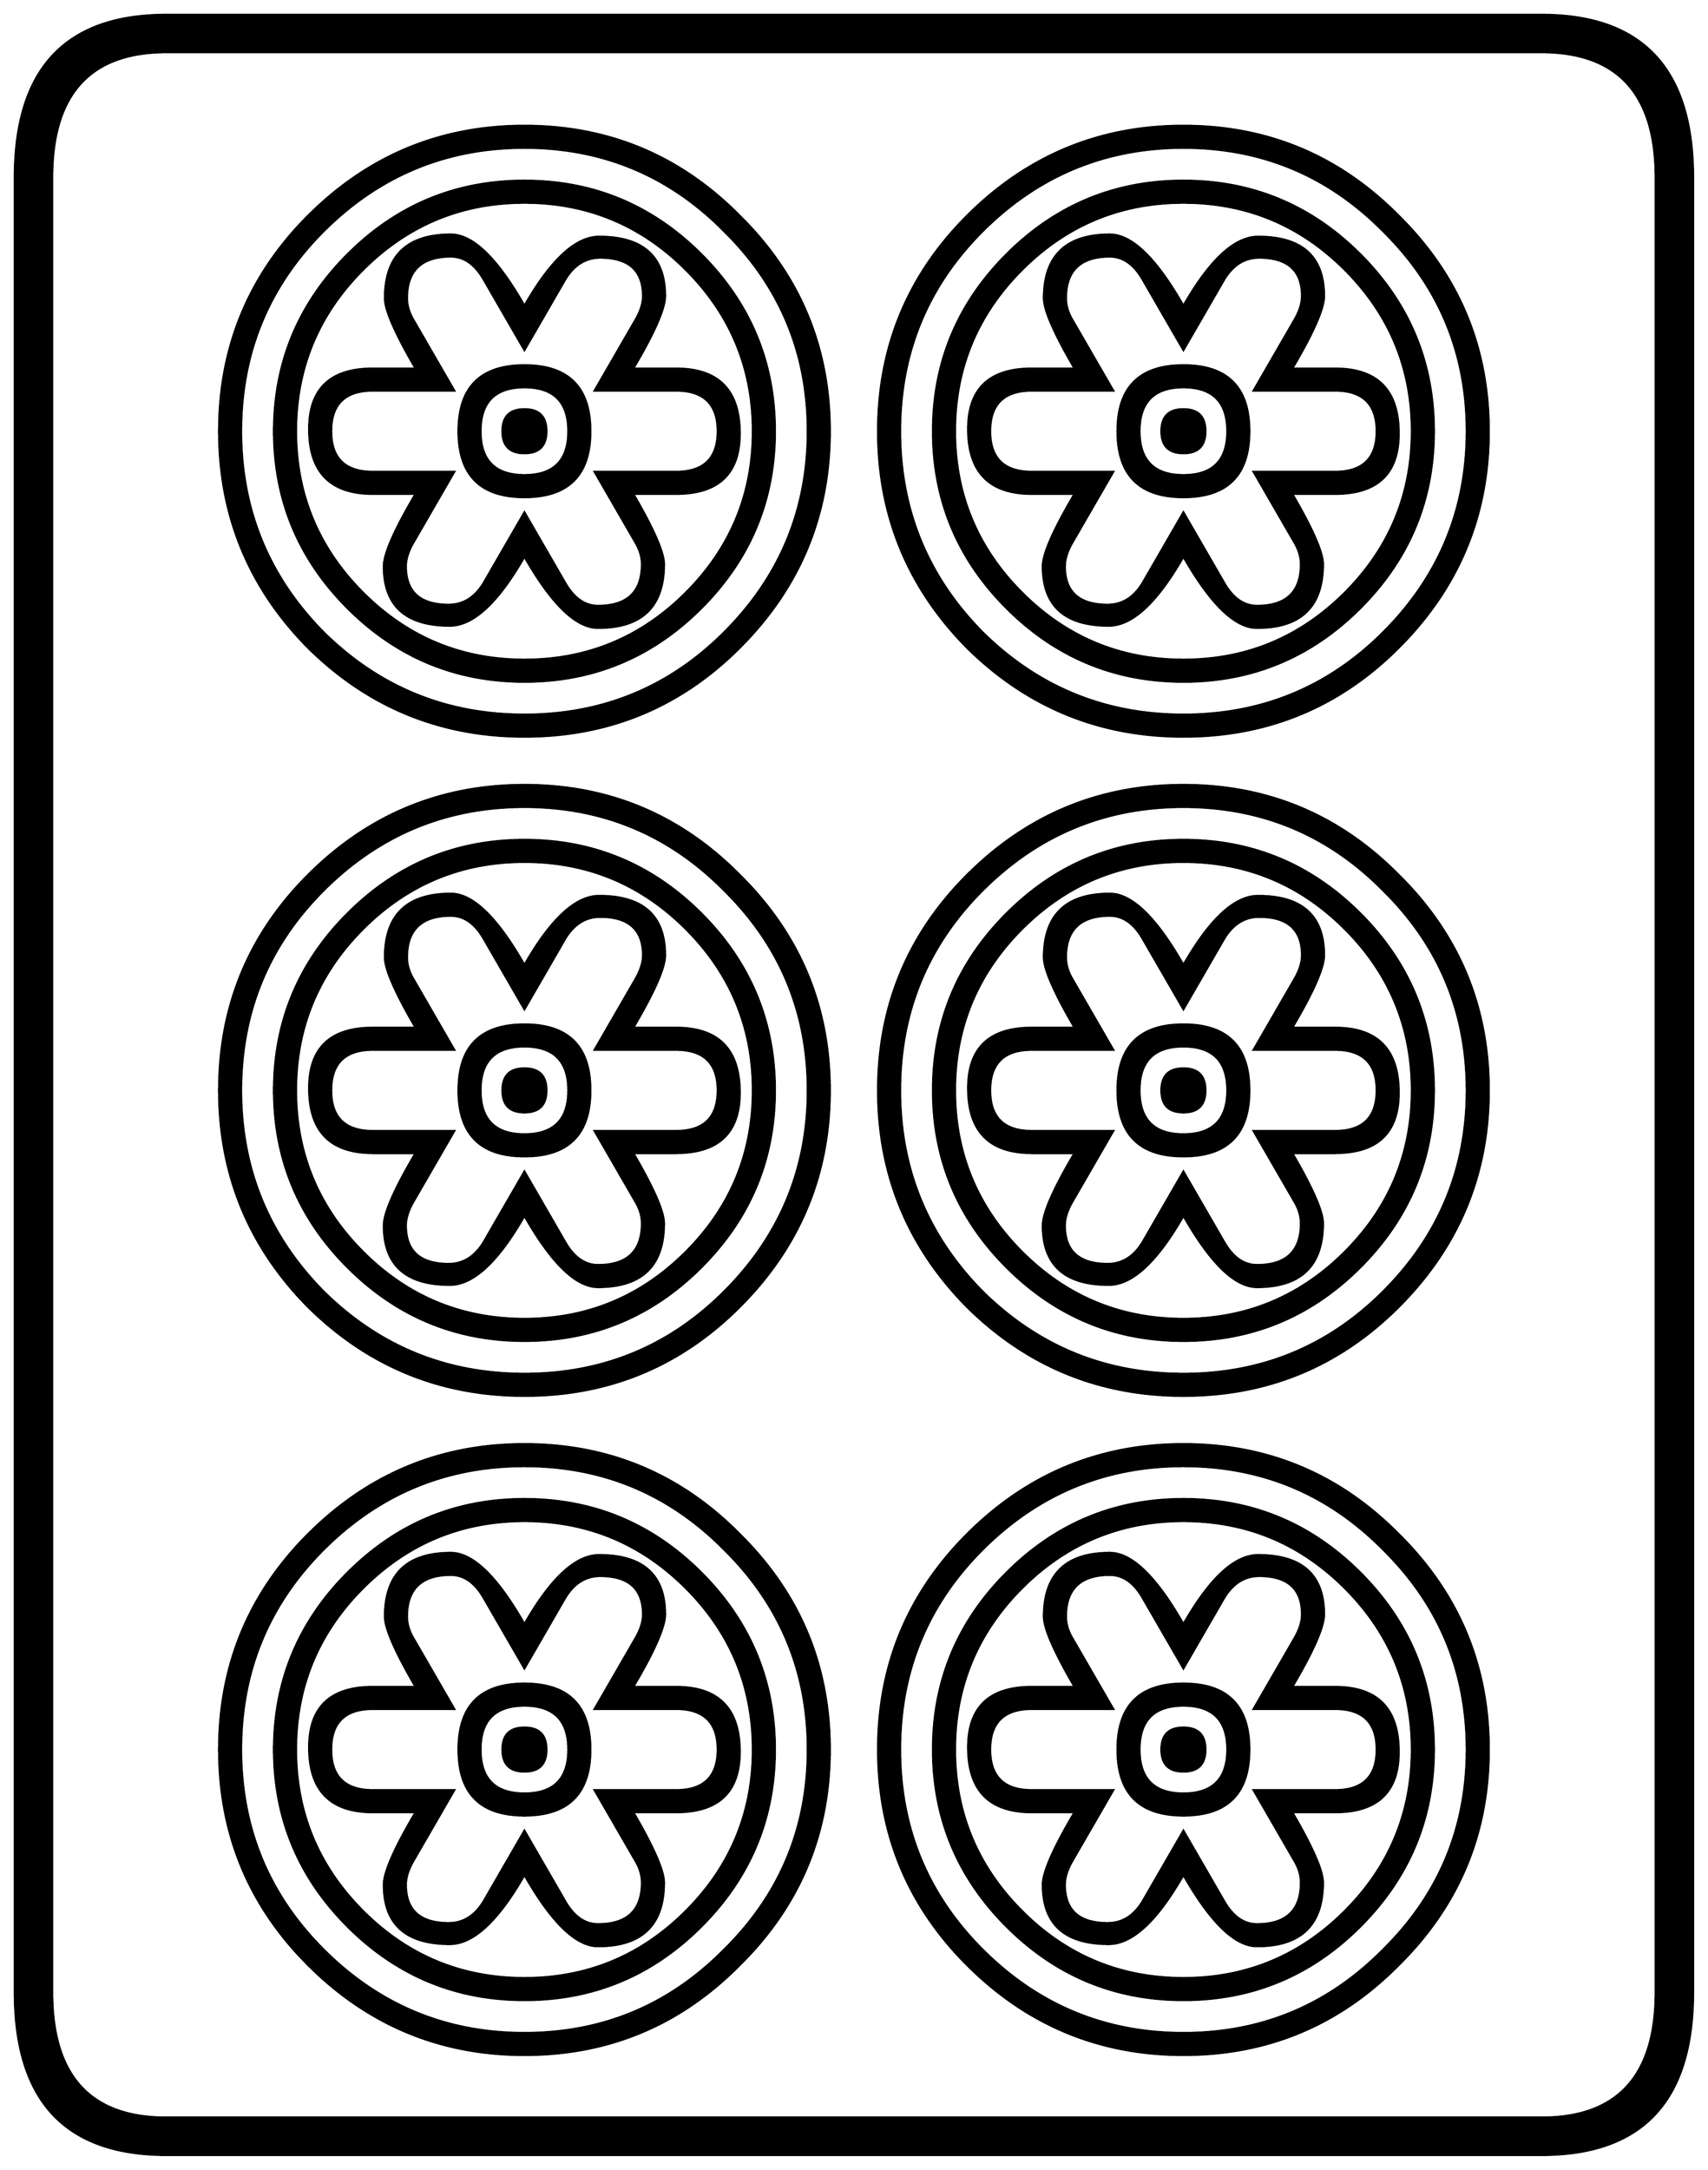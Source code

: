 


\begin{tikzpicture}[y=0.80pt, x=0.80pt, yscale=-1.0, xscale=1.0, inner sep=0pt, outer sep=0pt]
\begin{scope}[shift={(100.0,1706.0)},nonzero rule]
  \path[draw=.,fill=.,line width=1.600pt] (1578.0,244.0) .. controls
    (1578.0,342.667) and (1532.0,392.0) .. (1440.0,392.0) --
    (188.0,392.0) .. controls (96.0,392.0) and (50.0,342.667) ..
    (50.0,244.0) -- (50.0,-1408.0) .. controls (50.0,-1506.667)
    and (96.0,-1556.0) .. (188.0,-1556.0) -- (1440.0,-1556.0) ..
    controls (1532.0,-1556.0) and (1578.0,-1506.667) ..
    (1578.0,-1408.0) -- (1578.0,244.0) -- cycle(1544.0,244.0) --
    (1544.0,-1408.0) .. controls (1544.0,-1484.0) and
    (1509.333,-1522.0) .. (1440.0,-1522.0) -- (188.0,-1522.0) ..
    controls (118.667,-1522.0) and (84.0,-1484.0) ..
    (84.0,-1408.0) -- (84.0,244.0) .. controls (84.0,320.0) and
    (118.667,358.0) .. (188.0,358.0) -- (1440.0,358.0) .. controls
    (1509.333,358.0) and (1544.0,320.0) .. (1544.0,244.0) --
    cycle(1392.0,-1177.0) .. controls (1392.0,-1100.333) and
    (1364.667,-1034.667) .. (1310.0,-980.0) .. controls
    (1256.0,-926.0) and (1190.667,-899.0) .. (1114.0,-899.0) ..
    controls (1037.333,-899.0) and (971.667,-926.0) ..
    (917.0,-980.0) .. controls (863.0,-1034.667) and
    (836.0,-1100.333) .. (836.0,-1177.0) .. controls
    (836.0,-1253.667) and (863.0,-1319.0) .. (917.0,-1373.0) ..
    controls (971.667,-1427.667) and (1037.333,-1455.0) ..
    (1114.0,-1455.0) .. controls (1190.667,-1455.0) and
    (1256.0,-1427.667) .. (1310.0,-1373.0) .. controls
    (1364.667,-1319.0) and (1392.0,-1253.667) .. (1392.0,-1177.0) --
    cycle(792.0,-1177.0) .. controls (792.0,-1100.333) and
    (764.667,-1034.667) .. (710.0,-980.0) .. controls (656.0,-926.0)
    and (590.667,-899.0) .. (514.0,-899.0) .. controls
    (437.333,-899.0) and (371.667,-926.0) .. (317.0,-980.0) ..
    controls (263.0,-1034.667) and (236.0,-1100.333) ..
    (236.0,-1177.0) .. controls (236.0,-1253.667) and
    (263.0,-1319.0) .. (317.0,-1373.0) .. controls
    (371.667,-1427.667) and (437.333,-1455.0) .. (514.0,-1455.0) ..
    controls (590.667,-1455.0) and (656.0,-1427.667) ..
    (710.0,-1373.0) .. controls (764.667,-1319.0) and
    (792.0,-1253.667) .. (792.0,-1177.0) -- cycle(1392.0,-577.0)
    .. controls (1392.0,-500.333) and (1364.667,-434.667) ..
    (1310.0,-380.0) .. controls (1256.0,-326.0) and
    (1190.667,-299.0) .. (1114.0,-299.0) .. controls
    (1037.333,-299.0) and (971.667,-326.0) .. (917.0,-380.0) ..
    controls (863.0,-434.667) and (836.0,-500.333) .. (836.0,-577.0)
    .. controls (836.0,-653.667) and (863.0,-719.0) ..
    (917.0,-773.0) .. controls (971.667,-827.667) and
    (1037.333,-855.0) .. (1114.0,-855.0) .. controls
    (1190.667,-855.0) and (1256.0,-827.667) .. (1310.0,-773.0) ..
    controls (1364.667,-719.0) and (1392.0,-653.667) ..
    (1392.0,-577.0) -- cycle(792.0,-577.0) .. controls
    (792.0,-500.333) and (764.667,-434.667) .. (710.0,-380.0) ..
    controls (656.0,-326.0) and (590.667,-299.0) .. (514.0,-299.0)
    .. controls (437.333,-299.0) and (371.667,-326.0) ..
    (317.0,-380.0) .. controls (263.0,-434.667) and (236.0,-500.333)
    .. (236.0,-577.0) .. controls (236.0,-653.667) and
    (263.0,-719.0) .. (317.0,-773.0) .. controls (371.667,-827.667)
    and (437.333,-855.0) .. (514.0,-855.0) .. controls
    (590.667,-855.0) and (656.0,-827.667) .. (710.0,-773.0) ..
    controls (764.667,-719.0) and (792.0,-653.667) .. (792.0,-577.0)
    -- cycle(1392.0,23.0) .. controls (1392.0,99.667) and
    (1364.667,165.0) .. (1310.0,219.0) .. controls (1256.0,273.667)
    and (1190.667,301.0) .. (1114.0,301.0) .. controls
    (1037.333,301.0) and (971.667,273.667) .. (917.0,219.0) ..
    controls (863.0,165.0) and (836.0,99.667) .. (836.0,23.0) ..
    controls (836.0,-53.667) and (863.0,-119.0) .. (917.0,-173.0)
    .. controls (971.667,-227.667) and (1037.333,-255.0) ..
    (1114.0,-255.0) .. controls (1190.667,-255.0) and
    (1256.0,-227.667) .. (1310.0,-173.0) .. controls
    (1364.667,-119.0) and (1392.0,-53.667) .. (1392.0,23.0) --
    cycle(792.0,23.0) .. controls (792.0,99.667) and (764.667,165.0)
    .. (710.0,219.0) .. controls (656.0,273.667) and (590.667,301.0)
    .. (514.0,301.0) .. controls (437.333,301.0) and (371.667,273.667)
    .. (317.0,219.0) .. controls (263.0,165.0) and (236.0,99.667)
    .. (236.0,23.0) .. controls (236.0,-53.667) and (263.0,-119.0)
    .. (317.0,-173.0) .. controls (371.667,-227.667) and
    (437.333,-255.0) .. (514.0,-255.0) .. controls (590.667,-255.0)
    and (656.0,-227.667) .. (710.0,-173.0) .. controls
    (764.667,-119.0) and (792.0,-53.667) .. (792.0,23.0) --
    cycle(1372.0,-1177.0) .. controls (1372.0,-1248.333) and
    (1346.667,-1309.0) .. (1296.0,-1359.0) .. controls
    (1246.0,-1409.667) and (1185.333,-1435.0) .. (1114.0,-1435.0) ..
    controls (1042.667,-1435.0) and (981.667,-1409.667) ..
    (931.0,-1359.0) .. controls (881.0,-1309.0) and
    (856.0,-1248.333) .. (856.0,-1177.0) .. controls
    (856.0,-1105.667) and (881.0,-1044.667) .. (931.0,-994.0) ..
    controls (981.667,-944.0) and (1042.667,-919.0) ..
    (1114.0,-919.0) .. controls (1185.333,-919.0) and
    (1246.0,-944.0) .. (1296.0,-994.0) .. controls
    (1346.667,-1044.667) and (1372.0,-1105.667) .. (1372.0,-1177.0) --
    cycle(772.0,-1177.0) .. controls (772.0,-1248.333) and
    (746.667,-1309.0) .. (696.0,-1359.0) .. controls
    (646.0,-1409.667) and (585.333,-1435.0) .. (514.0,-1435.0) ..
    controls (442.667,-1435.0) and (381.667,-1409.667) ..
    (331.0,-1359.0) .. controls (281.0,-1309.0) and
    (256.0,-1248.333) .. (256.0,-1177.0) .. controls
    (256.0,-1105.667) and (281.0,-1044.667) .. (331.0,-994.0) ..
    controls (381.667,-944.0) and (442.667,-919.0) .. (514.0,-919.0)
    .. controls (585.333,-919.0) and (646.0,-944.0) ..
    (696.0,-994.0) .. controls (746.667,-1044.667) and
    (772.0,-1105.667) .. (772.0,-1177.0) -- cycle(1372.0,-577.0)
    .. controls (1372.0,-648.333) and (1346.667,-709.0) ..
    (1296.0,-759.0) .. controls (1246.0,-809.667) and
    (1185.333,-835.0) .. (1114.0,-835.0) .. controls
    (1042.667,-835.0) and (981.667,-809.667) .. (931.0,-759.0) ..
    controls (881.0,-709.0) and (856.0,-648.333) .. (856.0,-577.0)
    .. controls (856.0,-505.667) and (881.0,-444.667) ..
    (931.0,-394.0) .. controls (981.667,-344.0) and
    (1042.667,-319.0) .. (1114.0,-319.0) .. controls
    (1185.333,-319.0) and (1246.0,-344.0) .. (1296.0,-394.0) ..
    controls (1346.667,-444.667) and (1372.0,-505.667) ..
    (1372.0,-577.0) -- cycle(772.0,-577.0) .. controls
    (772.0,-648.333) and (746.667,-709.0) .. (696.0,-759.0) ..
    controls (646.0,-809.667) and (585.333,-835.0) .. (514.0,-835.0)
    .. controls (442.667,-835.0) and (381.667,-809.667) ..
    (331.0,-759.0) .. controls (281.0,-709.0) and (256.0,-648.333)
    .. (256.0,-577.0) .. controls (256.0,-505.667) and
    (281.0,-444.667) .. (331.0,-394.0) .. controls (381.667,-344.0)
    and (442.667,-319.0) .. (514.0,-319.0) .. controls
    (585.333,-319.0) and (646.0,-344.0) .. (696.0,-394.0) ..
    controls (746.667,-444.667) and (772.0,-505.667) .. (772.0,-577.0)
    -- cycle(1372.0,23.0) .. controls (1372.0,-48.333) and
    (1346.667,-109.0) .. (1296.0,-159.0) .. controls
    (1246.0,-209.667) and (1185.333,-235.0) .. (1114.0,-235.0) ..
    controls (1042.667,-235.0) and (981.667,-209.667) ..
    (931.0,-159.0) .. controls (881.0,-109.0) and (856.0,-48.333)
    .. (856.0,23.0) .. controls (856.0,94.333) and (881.0,155.0)
    .. (931.0,205.0) .. controls (981.667,255.667) and
    (1042.667,281.0) .. (1114.0,281.0) .. controls (1185.333,281.0)
    and (1246.0,255.667) .. (1296.0,205.0) .. controls
    (1346.667,155.0) and (1372.0,94.333) .. (1372.0,23.0) --
    cycle(772.0,23.0) .. controls (772.0,-48.333) and
    (746.667,-109.0) .. (696.0,-159.0) .. controls (646.0,-209.667)
    and (585.333,-235.0) .. (514.0,-235.0) .. controls
    (442.667,-235.0) and (381.667,-209.667) .. (331.0,-159.0) ..
    controls (281.0,-109.0) and (256.0,-48.333) .. (256.0,23.0) ..
    controls (256.0,94.333) and (281.0,155.0) .. (331.0,205.0) ..
    controls (381.667,255.667) and (442.667,281.0) .. (514.0,281.0) ..
    controls (585.333,281.0) and (646.0,255.667) .. (696.0,205.0) ..
    controls (746.667,155.0) and (772.0,94.333) .. (772.0,23.0) --
    cycle(1342.0,-1177.0) .. controls (1342.0,-1114.333) and
    (1319.667,-1060.667) .. (1275.0,-1016.0) .. controls
    (1230.333,-971.333) and (1176.667,-949.0) .. (1114.0,-949.0) ..
    controls (1051.333,-949.0) and (997.667,-971.333) ..
    (953.0,-1016.0) .. controls (908.333,-1060.667) and
    (886.0,-1114.333) .. (886.0,-1177.0) .. controls
    (886.0,-1239.667) and (908.333,-1293.333) .. (953.0,-1338.0) ..
    controls (997.667,-1382.667) and (1051.333,-1405.0) ..
    (1114.0,-1405.0) .. controls (1176.667,-1405.0) and
    (1230.333,-1382.667) .. (1275.0,-1338.0) .. controls
    (1319.667,-1293.333) and (1342.0,-1239.667) .. (1342.0,-1177.0) --
    cycle(742.0,-1177.0) .. controls (742.0,-1114.333) and
    (719.667,-1060.667) .. (675.0,-1016.0) .. controls
    (630.333,-971.333) and (576.667,-949.0) .. (514.0,-949.0) ..
    controls (451.333,-949.0) and (397.667,-971.333) ..
    (353.0,-1016.0) .. controls (308.333,-1060.667) and
    (286.0,-1114.333) .. (286.0,-1177.0) .. controls
    (286.0,-1239.667) and (308.333,-1293.333) .. (353.0,-1338.0) ..
    controls (397.667,-1382.667) and (451.333,-1405.0) ..
    (514.0,-1405.0) .. controls (576.667,-1405.0) and
    (630.333,-1382.667) .. (675.0,-1338.0) .. controls
    (719.667,-1293.333) and (742.0,-1239.667) .. (742.0,-1177.0) --
    cycle(1342.0,-577.0) .. controls (1342.0,-514.333) and
    (1319.667,-460.667) .. (1275.0,-416.0) .. controls
    (1230.333,-371.333) and (1176.667,-349.0) .. (1114.0,-349.0) ..
    controls (1051.333,-349.0) and (997.667,-371.333) ..
    (953.0,-416.0) .. controls (908.333,-460.667) and (886.0,-514.333)
    .. (886.0,-577.0) .. controls (886.0,-639.667) and
    (908.333,-693.333) .. (953.0,-738.0) .. controls (997.667,-782.667)
    and (1051.333,-805.0) .. (1114.0,-805.0) .. controls
    (1176.667,-805.0) and (1230.333,-782.667) .. (1275.0,-738.0) ..
    controls (1319.667,-693.333) and (1342.0,-639.667) ..
    (1342.0,-577.0) -- cycle(742.0,-577.0) .. controls
    (742.0,-514.333) and (719.667,-460.667) .. (675.0,-416.0) ..
    controls (630.333,-371.333) and (576.667,-349.0) .. (514.0,-349.0)
    .. controls (451.333,-349.0) and (397.667,-371.333) ..
    (353.0,-416.0) .. controls (308.333,-460.667) and (286.0,-514.333)
    .. (286.0,-577.0) .. controls (286.0,-639.667) and
    (308.333,-693.333) .. (353.0,-738.0) .. controls (397.667,-782.667)
    and (451.333,-805.0) .. (514.0,-805.0) .. controls
    (576.667,-805.0) and (630.333,-782.667) .. (675.0,-738.0) ..
    controls (719.667,-693.333) and (742.0,-639.667) .. (742.0,-577.0)
    -- cycle(1342.0,23.0) .. controls (1342.0,85.667) and
    (1319.667,139.333) .. (1275.0,184.0) .. controls (1230.333,228.667)
    and (1176.667,251.0) .. (1114.0,251.0) .. controls
    (1051.333,251.0) and (997.667,228.667) .. (953.0,184.0) ..
    controls (908.333,139.333) and (886.0,85.667) .. (886.0,23.0) ..
    controls (886.0,-39.667) and (908.333,-93.333) .. (953.0,-138.0)
    .. controls (997.667,-182.667) and (1051.333,-205.0) ..
    (1114.0,-205.0) .. controls (1176.667,-205.0) and
    (1230.333,-182.667) .. (1275.0,-138.0) .. controls
    (1319.667,-93.333) and (1342.0,-39.667) .. (1342.0,23.0) --
    cycle(742.0,23.0) .. controls (742.0,85.667) and (719.667,139.333)
    .. (675.0,184.0) .. controls (630.333,228.667) and (576.667,251.0)
    .. (514.0,251.0) .. controls (451.333,251.0) and (397.667,228.667)
    .. (353.0,184.0) .. controls (308.333,139.333) and (286.0,85.667)
    .. (286.0,23.0) .. controls (286.0,-39.667) and (308.333,-93.333)
    .. (353.0,-138.0) .. controls (397.667,-182.667) and
    (451.333,-205.0) .. (514.0,-205.0) .. controls (576.667,-205.0)
    and (630.333,-182.667) .. (675.0,-138.0) .. controls
    (719.667,-93.333) and (742.0,-39.667) .. (742.0,23.0) --
    cycle(1322.0,-1177.0) .. controls (1322.0,-1234.333) and
    (1301.667,-1283.333) .. (1261.0,-1324.0) .. controls
    (1220.333,-1364.667) and (1171.333,-1385.0) .. (1114.0,-1385.0) ..
    controls (1056.667,-1385.0) and (1007.667,-1364.667) ..
    (967.0,-1324.0) .. controls (926.333,-1283.333) and
    (906.0,-1234.333) .. (906.0,-1177.0) .. controls
    (906.0,-1119.667) and (926.333,-1070.667) .. (967.0,-1030.0) ..
    controls (1007.667,-989.333) and (1056.667,-969.0) ..
    (1114.0,-969.0) .. controls (1171.333,-969.0) and
    (1220.333,-989.333) .. (1261.0,-1030.0) .. controls
    (1301.667,-1070.667) and (1322.0,-1119.667) .. (1322.0,-1177.0) --
    cycle(722.0,-1177.0) .. controls (722.0,-1234.333) and
    (701.667,-1283.333) .. (661.0,-1324.0) .. controls
    (620.333,-1364.667) and (571.333,-1385.0) .. (514.0,-1385.0) ..
    controls (456.667,-1385.0) and (407.667,-1364.667) ..
    (367.0,-1324.0) .. controls (326.333,-1283.333) and
    (306.0,-1234.333) .. (306.0,-1177.0) .. controls
    (306.0,-1119.667) and (326.333,-1070.667) .. (367.0,-1030.0) ..
    controls (407.667,-989.333) and (456.667,-969.0) .. (514.0,-969.0)
    .. controls (571.333,-969.0) and (620.333,-989.333) ..
    (661.0,-1030.0) .. controls (701.667,-1070.667) and
    (722.0,-1119.667) .. (722.0,-1177.0) -- cycle(1322.0,-577.0)
    .. controls (1322.0,-634.333) and (1301.667,-683.333) ..
    (1261.0,-724.0) .. controls (1220.333,-764.667) and
    (1171.333,-785.0) .. (1114.0,-785.0) .. controls
    (1056.667,-785.0) and (1007.667,-764.667) .. (967.0,-724.0) ..
    controls (926.333,-683.333) and (906.0,-634.333) .. (906.0,-577.0)
    .. controls (906.0,-519.667) and (926.333,-470.667) ..
    (967.0,-430.0) .. controls (1007.667,-389.333) and
    (1056.667,-369.0) .. (1114.0,-369.0) .. controls
    (1171.333,-369.0) and (1220.333,-389.333) .. (1261.0,-430.0) ..
    controls (1301.667,-470.667) and (1322.0,-519.667) ..
    (1322.0,-577.0) -- cycle(722.0,-577.0) .. controls
    (722.0,-634.333) and (701.667,-683.333) .. (661.0,-724.0) ..
    controls (620.333,-764.667) and (571.333,-785.0) .. (514.0,-785.0)
    .. controls (456.667,-785.0) and (407.667,-764.667) ..
    (367.0,-724.0) .. controls (326.333,-683.333) and (306.0,-634.333)
    .. (306.0,-577.0) .. controls (306.0,-519.667) and
    (326.333,-470.667) .. (367.0,-430.0) .. controls (407.667,-389.333)
    and (456.667,-369.0) .. (514.0,-369.0) .. controls
    (571.333,-369.0) and (620.333,-389.333) .. (661.0,-430.0) ..
    controls (701.667,-470.667) and (722.0,-519.667) .. (722.0,-577.0)
    -- cycle(1322.0,23.0) .. controls (1322.0,-34.333) and
    (1301.667,-83.333) .. (1261.0,-124.0) .. controls
    (1220.333,-164.667) and (1171.333,-185.0) .. (1114.0,-185.0) ..
    controls (1056.667,-185.0) and (1007.667,-164.667) ..
    (967.0,-124.0) .. controls (926.333,-83.333) and (906.0,-34.333)
    .. (906.0,23.0) .. controls (906.0,80.333) and (926.333,129.333)
    .. (967.0,170.0) .. controls (1007.667,210.667) and
    (1056.667,231.0) .. (1114.0,231.0) .. controls (1171.333,231.0)
    and (1220.333,210.667) .. (1261.0,170.0) .. controls
    (1301.667,129.333) and (1322.0,80.333) .. (1322.0,23.0) --
    cycle(722.0,23.0) .. controls (722.0,-34.333) and
    (701.667,-83.333) .. (661.0,-124.0) .. controls (620.333,-164.667)
    and (571.333,-185.0) .. (514.0,-185.0) .. controls
    (456.667,-185.0) and (407.667,-164.667) .. (367.0,-124.0) ..
    controls (326.333,-83.333) and (306.0,-34.333) .. (306.0,23.0) ..
    controls (306.0,80.333) and (326.333,129.333) .. (367.0,170.0) ..
    controls (407.667,210.667) and (456.667,231.0) .. (514.0,231.0) ..
    controls (571.333,231.0) and (620.333,210.667) .. (661.0,170.0) ..
    controls (701.667,129.333) and (722.0,80.333) .. (722.0,23.0) --
    cycle(1310.0,-1175.0) .. controls (1310.0,-1138.333) and
    (1290.667,-1120.0) .. (1252.0,-1120.0) -- (1213.0,-1120.0) ..
    controls (1231.667,-1088.0) and (1241.0,-1066.667) ..
    (1241.0,-1056.0) .. controls (1241.0,-1017.333) and
    (1221.0,-998.0) .. (1181.0,-998.0) .. controls
    (1161.0,-998.0) and (1138.667,-1019.667) .. (1114.0,-1063.0) ..
    controls (1090.0,-1021.0) and (1067.333,-1000.0) ..
    (1046.0,-1000.0) .. controls (1006.0,-1000.0) and
    (986.0,-1018.0) .. (986.0,-1054.0) .. controls
    (986.0,-1065.333) and (995.667,-1087.333) .. (1015.0,-1120.0) --
    (976.0,-1120.0) .. controls (937.333,-1120.0) and
    (918.0,-1139.667) .. (918.0,-1179.0) .. controls
    (918.0,-1215.667) and (937.333,-1234.0) .. (976.0,-1234.0) --
    (1015.0,-1234.0) .. controls (996.333,-1266.0) and
    (987.0,-1287.333) .. (987.0,-1298.0) .. controls
    (987.0,-1336.667) and (1007.0,-1356.0) .. (1047.0,-1356.0) ..
    controls (1067.0,-1356.0) and (1089.333,-1334.333) ..
    (1114.0,-1291.0) .. controls (1138.0,-1333.0) and
    (1160.667,-1354.0) .. (1182.0,-1354.0) .. controls
    (1222.0,-1354.0) and (1242.0,-1336.0) .. (1242.0,-1300.0) ..
    controls (1242.0,-1288.667) and (1232.333,-1266.667) ..
    (1213.0,-1234.0) -- (1252.0,-1234.0) .. controls
    (1290.667,-1234.0) and (1310.0,-1214.333) .. (1310.0,-1175.0) --
    cycle(710.0,-1175.0) .. controls (710.0,-1138.333) and
    (690.667,-1120.0) .. (652.0,-1120.0) -- (613.0,-1120.0) ..
    controls (631.667,-1088.0) and (641.0,-1066.667) ..
    (641.0,-1056.0) .. controls (641.0,-1017.333) and
    (621.0,-998.0) .. (581.0,-998.0) .. controls (561.0,-998.0)
    and (538.667,-1019.667) .. (514.0,-1063.0) .. controls
    (490.0,-1021.0) and (467.333,-1000.0) .. (446.0,-1000.0) ..
    controls (406.0,-1000.0) and (386.0,-1018.0) ..
    (386.0,-1054.0) .. controls (386.0,-1065.333) and
    (395.667,-1087.333) .. (415.0,-1120.0) -- (376.0,-1120.0) ..
    controls (337.333,-1120.0) and (318.0,-1139.667) ..
    (318.0,-1179.0) .. controls (318.0,-1215.667) and
    (337.333,-1234.0) .. (376.0,-1234.0) -- (415.0,-1234.0) ..
    controls (396.333,-1266.0) and (387.0,-1287.333) ..
    (387.0,-1298.0) .. controls (387.0,-1336.667) and
    (407.0,-1356.0) .. (447.0,-1356.0) .. controls
    (467.0,-1356.0) and (489.333,-1334.333) .. (514.0,-1291.0) ..
    controls (538.0,-1333.0) and (560.667,-1354.0) ..
    (582.0,-1354.0) .. controls (622.0,-1354.0) and
    (642.0,-1336.0) .. (642.0,-1300.0) .. controls
    (642.0,-1288.667) and (632.333,-1266.667) .. (613.0,-1234.0) --
    (652.0,-1234.0) .. controls (690.667,-1234.0) and
    (710.0,-1214.333) .. (710.0,-1175.0) -- cycle(1310.0,-575.0)
    .. controls (1310.0,-538.333) and (1290.667,-520.0) ..
    (1252.0,-520.0) -- (1213.0,-520.0) .. controls
    (1231.667,-488.0) and (1241.0,-466.667) .. (1241.0,-456.0) ..
    controls (1241.0,-417.333) and (1221.0,-398.0) ..
    (1181.0,-398.0) .. controls (1161.0,-398.0) and
    (1138.667,-419.667) .. (1114.0,-463.0) .. controls
    (1090.0,-421.0) and (1067.333,-400.0) .. (1046.0,-400.0) ..
    controls (1006.0,-400.0) and (986.0,-418.0) ..
    (986.0,-454.0) .. controls (986.0,-465.333) and (995.667,-487.333)
    .. (1015.0,-520.0) -- (976.0,-520.0) .. controls
    (937.333,-520.0) and (918.0,-539.667) .. (918.0,-579.0) ..
    controls (918.0,-615.667) and (937.333,-634.0) .. (976.0,-634.0)
    -- (1015.0,-634.0) .. controls (996.333,-666.0) and
    (987.0,-687.333) .. (987.0,-698.0) .. controls (987.0,-736.667)
    and (1007.0,-756.0) .. (1047.0,-756.0) .. controls
    (1067.0,-756.0) and (1089.333,-734.333) .. (1114.0,-691.0) ..
    controls (1138.0,-733.0) and (1160.667,-754.0) ..
    (1182.0,-754.0) .. controls (1222.0,-754.0) and
    (1242.0,-736.0) .. (1242.0,-700.0) .. controls
    (1242.0,-688.667) and (1232.333,-666.667) .. (1213.0,-634.0) --
    (1252.0,-634.0) .. controls (1290.667,-634.0) and
    (1310.0,-614.333) .. (1310.0,-575.0) -- cycle(710.0,-575.0) ..
    controls (710.0,-538.333) and (690.667,-520.0) .. (652.0,-520.0)
    -- (613.0,-520.0) .. controls (631.667,-488.0) and
    (641.0,-466.667) .. (641.0,-456.0) .. controls (641.0,-417.333)
    and (621.0,-398.0) .. (581.0,-398.0) .. controls
    (561.0,-398.0) and (538.667,-419.667) .. (514.0,-463.0) ..
    controls (490.0,-421.0) and (467.333,-400.0) .. (446.0,-400.0)
    .. controls (406.0,-400.0) and (386.0,-418.0) ..
    (386.0,-454.0) .. controls (386.0,-465.333) and (395.667,-487.333)
    .. (415.0,-520.0) -- (376.0,-520.0) .. controls
    (337.333,-520.0) and (318.0,-539.667) .. (318.0,-579.0) ..
    controls (318.0,-615.667) and (337.333,-634.0) .. (376.0,-634.0)
    -- (415.0,-634.0) .. controls (396.333,-666.0) and
    (387.0,-687.333) .. (387.0,-698.0) .. controls (387.0,-736.667)
    and (407.0,-756.0) .. (447.0,-756.0) .. controls
    (467.0,-756.0) and (489.333,-734.333) .. (514.0,-691.0) ..
    controls (538.0,-733.0) and (560.667,-754.0) .. (582.0,-754.0)
    .. controls (622.0,-754.0) and (642.0,-736.0) ..
    (642.0,-700.0) .. controls (642.0,-688.667) and (632.333,-666.667)
    .. (613.0,-634.0) -- (652.0,-634.0) .. controls
    (690.667,-634.0) and (710.0,-614.333) .. (710.0,-575.0) --
    cycle(1310.0,25.0) .. controls (1310.0,61.667) and
    (1290.667,80.0) .. (1252.0,80.0) -- (1213.0,80.0) .. controls
    (1231.667,112.0) and (1241.0,133.333) .. (1241.0,144.0) ..
    controls (1241.0,182.667) and (1221.0,202.0) .. (1181.0,202.0)
    .. controls (1161.0,202.0) and (1138.667,180.333) ..
    (1114.0,137.0) .. controls (1090.0,179.0) and (1067.333,200.0)
    .. (1046.0,200.0) .. controls (1006.0,200.0) and
    (986.0,182.0) .. (986.0,146.0) .. controls (986.0,134.667) and
    (995.667,112.667) .. (1015.0,80.0) -- (976.0,80.0) .. controls
    (937.333,80.0) and (918.0,60.333) .. (918.0,21.0) .. controls
    (918.0,-15.667) and (937.333,-34.0) .. (976.0,-34.0) --
    (1015.0,-34.0) .. controls (996.333,-66.0) and (987.0,-87.333)
    .. (987.0,-98.0) .. controls (987.0,-136.667) and
    (1007.0,-156.0) .. (1047.0,-156.0) .. controls
    (1067.0,-156.0) and (1089.333,-134.333) .. (1114.0,-91.0) ..
    controls (1138.0,-133.0) and (1160.667,-154.0) ..
    (1182.0,-154.0) .. controls (1222.0,-154.0) and
    (1242.0,-136.0) .. (1242.0,-100.0) .. controls
    (1242.0,-88.667) and (1232.333,-66.667) .. (1213.0,-34.0) --
    (1252.0,-34.0) .. controls (1290.667,-34.0) and (1310.0,-14.333)
    .. (1310.0,25.0) -- cycle(710.0,25.0) .. controls
    (710.0,61.667) and (690.667,80.0) .. (652.0,80.0) --
    (613.0,80.0) .. controls (631.667,112.0) and (641.0,133.333) ..
    (641.0,144.0) .. controls (641.0,182.667) and (621.0,202.0) ..
    (581.0,202.0) .. controls (561.0,202.0) and (538.667,180.333) ..
    (514.0,137.0) .. controls (490.0,179.0) and (467.333,200.0) ..
    (446.0,200.0) .. controls (406.0,200.0) and (386.0,182.0) ..
    (386.0,146.0) .. controls (386.0,134.667) and (395.667,112.667) ..
    (415.0,80.0) -- (376.0,80.0) .. controls (337.333,80.0) and
    (318.0,60.333) .. (318.0,21.0) .. controls (318.0,-15.667) and
    (337.333,-34.0) .. (376.0,-34.0) -- (415.0,-34.0) .. controls
    (396.333,-66.0) and (387.0,-87.333) .. (387.0,-98.0) .. controls
    (387.0,-136.667) and (407.0,-156.0) .. (447.0,-156.0) ..
    controls (467.0,-156.0) and (489.333,-134.333) .. (514.0,-91.0)
    .. controls (538.0,-133.0) and (560.667,-154.0) ..
    (582.0,-154.0) .. controls (622.0,-154.0) and (642.0,-136.0)
    .. (642.0,-100.0) .. controls (642.0,-88.667) and
    (632.333,-66.667) .. (613.0,-34.0) -- (652.0,-34.0) .. controls
    (690.667,-34.0) and (710.0,-14.333) .. (710.0,25.0) --
    cycle(1290.0,-1177.0) .. controls (1290.0,-1201.667) and
    (1277.333,-1214.0) .. (1252.0,-1214.0) -- (1178.0,-1214.0) --
    (1215.0,-1278.0) .. controls (1219.667,-1286.0) and
    (1222.0,-1293.333) .. (1222.0,-1300.0) .. controls
    (1222.0,-1323.333) and (1209.0,-1335.0) .. (1183.0,-1335.0) ..
    controls (1169.667,-1335.0) and (1159.0,-1328.333) ..
    (1151.0,-1315.0) -- (1114.0,-1251.0) -- (1077.0,-1315.0) ..
    controls (1069.0,-1329.0) and (1059.0,-1336.0) ..
    (1047.0,-1336.0) .. controls (1020.333,-1336.0) and
    (1007.0,-1323.333) .. (1007.0,-1298.0) .. controls
    (1007.0,-1291.333) and (1009.0,-1284.667) .. (1013.0,-1278.0) --
    (1050.0,-1214.0) -- (976.0,-1214.0) .. controls
    (950.667,-1214.0) and (938.0,-1201.667) .. (938.0,-1177.0) ..
    controls (938.0,-1152.333) and (950.667,-1140.0) ..
    (976.0,-1140.0) -- (1050.0,-1140.0) -- (1013.0,-1076.0) ..
    controls (1008.333,-1068.0) and (1006.0,-1060.667) ..
    (1006.0,-1054.0) .. controls (1006.0,-1030.667) and
    (1019.0,-1019.0) .. (1045.0,-1019.0) .. controls
    (1058.333,-1019.0) and (1069.0,-1025.667) .. (1077.0,-1039.0) --
    (1114.0,-1103.0) -- (1151.0,-1039.0) .. controls
    (1159.0,-1025.0) and (1169.0,-1018.0) .. (1181.0,-1018.0) ..
    controls (1207.667,-1018.0) and (1221.0,-1030.667) ..
    (1221.0,-1056.0) .. controls (1221.0,-1062.667) and
    (1219.0,-1069.333) .. (1215.0,-1076.0) -- (1178.0,-1140.0) --
    (1252.0,-1140.0) .. controls (1277.333,-1140.0) and
    (1290.0,-1152.333) .. (1290.0,-1177.0) -- cycle(690.0,-1177.0)
    .. controls (690.0,-1201.667) and (677.333,-1214.0) ..
    (652.0,-1214.0) -- (578.0,-1214.0) -- (615.0,-1278.0) ..
    controls (619.667,-1286.0) and (622.0,-1293.333) ..
    (622.0,-1300.0) .. controls (622.0,-1323.333) and
    (609.0,-1335.0) .. (583.0,-1335.0) .. controls
    (569.667,-1335.0) and (559.0,-1328.333) .. (551.0,-1315.0) --
    (514.0,-1251.0) -- (477.0,-1315.0) .. controls
    (469.0,-1329.0) and (459.0,-1336.0) .. (447.0,-1336.0) ..
    controls (420.333,-1336.0) and (407.0,-1323.333) ..
    (407.0,-1298.0) .. controls (407.0,-1291.333) and
    (409.0,-1284.667) .. (413.0,-1278.0) -- (450.0,-1214.0) --
    (376.0,-1214.0) .. controls (350.667,-1214.0) and
    (338.0,-1201.667) .. (338.0,-1177.0) .. controls
    (338.0,-1152.333) and (350.667,-1140.0) .. (376.0,-1140.0) --
    (450.0,-1140.0) -- (413.0,-1076.0) .. controls
    (408.333,-1068.0) and (406.0,-1060.667) .. (406.0,-1054.0) ..
    controls (406.0,-1030.667) and (419.0,-1019.0) ..
    (445.0,-1019.0) .. controls (458.333,-1019.0) and
    (469.0,-1025.667) .. (477.0,-1039.0) -- (514.0,-1103.0) --
    (551.0,-1039.0) .. controls (559.0,-1025.0) and
    (569.0,-1018.0) .. (581.0,-1018.0) .. controls
    (607.667,-1018.0) and (621.0,-1030.667) .. (621.0,-1056.0) ..
    controls (621.0,-1062.667) and (619.0,-1069.333) ..
    (615.0,-1076.0) -- (578.0,-1140.0) -- (652.0,-1140.0) ..
    controls (677.333,-1140.0) and (690.0,-1152.333) ..
    (690.0,-1177.0) -- cycle(1290.0,-577.0) .. controls
    (1290.0,-601.667) and (1277.333,-614.0) .. (1252.0,-614.0) --
    (1178.0,-614.0) -- (1215.0,-678.0) .. controls
    (1219.667,-686.0) and (1222.0,-693.333) .. (1222.0,-700.0) ..
    controls (1222.0,-723.333) and (1209.0,-735.0) ..
    (1183.0,-735.0) .. controls (1169.667,-735.0) and
    (1159.0,-728.333) .. (1151.0,-715.0) -- (1114.0,-651.0) --
    (1077.0,-715.0) .. controls (1069.0,-729.0) and
    (1059.0,-736.0) .. (1047.0,-736.0) .. controls
    (1020.333,-736.0) and (1007.0,-723.333) .. (1007.0,-698.0) ..
    controls (1007.0,-691.333) and (1009.0,-684.667) ..
    (1013.0,-678.0) -- (1050.0,-614.0) -- (976.0,-614.0) ..
    controls (950.667,-614.0) and (938.0,-601.667) .. (938.0,-577.0)
    .. controls (938.0,-552.333) and (950.667,-540.0) ..
    (976.0,-540.0) -- (1050.0,-540.0) -- (1013.0,-476.0) ..
    controls (1008.333,-468.0) and (1006.0,-460.667) ..
    (1006.0,-454.0) .. controls (1006.0,-430.667) and
    (1019.0,-419.0) .. (1045.0,-419.0) .. controls
    (1058.333,-419.0) and (1069.0,-425.667) .. (1077.0,-439.0) --
    (1114.0,-503.0) -- (1151.0,-439.0) .. controls
    (1159.0,-425.0) and (1169.0,-418.0) .. (1181.0,-418.0) ..
    controls (1207.667,-418.0) and (1221.0,-430.667) ..
    (1221.0,-456.0) .. controls (1221.0,-462.667) and
    (1219.0,-469.333) .. (1215.0,-476.0) -- (1178.0,-540.0) --
    (1252.0,-540.0) .. controls (1277.333,-540.0) and
    (1290.0,-552.333) .. (1290.0,-577.0) -- cycle(690.0,-577.0) ..
    controls (690.0,-601.667) and (677.333,-614.0) .. (652.0,-614.0)
    -- (578.0,-614.0) -- (615.0,-678.0) .. controls
    (619.667,-686.0) and (622.0,-693.333) .. (622.0,-700.0) ..
    controls (622.0,-723.333) and (609.0,-735.0) .. (583.0,-735.0)
    .. controls (569.667,-735.0) and (559.0,-728.333) ..
    (551.0,-715.0) -- (514.0,-651.0) -- (477.0,-715.0) ..
    controls (469.0,-729.0) and (459.0,-736.0) .. (447.0,-736.0)
    .. controls (420.333,-736.0) and (407.0,-723.333) ..
    (407.0,-698.0) .. controls (407.0,-691.333) and (409.0,-684.667)
    .. (413.0,-678.0) -- (450.0,-614.0) -- (376.0,-614.0) ..
    controls (350.667,-614.0) and (338.0,-601.667) .. (338.0,-577.0)
    .. controls (338.0,-552.333) and (350.667,-540.0) ..
    (376.0,-540.0) -- (450.0,-540.0) -- (413.0,-476.0) ..
    controls (408.333,-468.0) and (406.0,-460.667) .. (406.0,-454.0)
    .. controls (406.0,-430.667) and (419.0,-419.0) ..
    (445.0,-419.0) .. controls (458.333,-419.0) and (469.0,-425.667)
    .. (477.0,-439.0) -- (514.0,-503.0) -- (551.0,-439.0) ..
    controls (559.0,-425.0) and (569.0,-418.0) .. (581.0,-418.0)
    .. controls (607.667,-418.0) and (621.0,-430.667) ..
    (621.0,-456.0) .. controls (621.0,-462.667) and (619.0,-469.333)
    .. (615.0,-476.0) -- (578.0,-540.0) -- (652.0,-540.0) ..
    controls (677.333,-540.0) and (690.0,-552.333) .. (690.0,-577.0)
    -- cycle(1290.0,23.0) .. controls (1290.0,-1.667) and
    (1277.333,-14.0) .. (1252.0,-14.0) -- (1178.0,-14.0) --
    (1215.0,-78.0) .. controls (1219.667,-86.0) and (1222.0,-93.333)
    .. (1222.0,-100.0) .. controls (1222.0,-123.333) and
    (1209.0,-135.0) .. (1183.0,-135.0) .. controls
    (1169.667,-135.0) and (1159.0,-128.333) .. (1151.0,-115.0) --
    (1114.0,-51.0) -- (1077.0,-115.0) .. controls
    (1069.0,-129.0) and (1059.0,-136.0) .. (1047.0,-136.0) ..
    controls (1020.333,-136.0) and (1007.0,-123.333) ..
    (1007.0,-98.0) .. controls (1007.0,-91.333) and (1009.0,-84.667)
    .. (1013.0,-78.0) -- (1050.0,-14.0) -- (976.0,-14.0) ..
    controls (950.667,-14.0) and (938.0,-1.667) .. (938.0,23.0) ..
    controls (938.0,47.667) and (950.667,60.0) .. (976.0,60.0) --
    (1050.0,60.0) -- (1013.0,124.0) .. controls (1008.333,132.0)
    and (1006.0,139.333) .. (1006.0,146.0) .. controls
    (1006.0,169.333) and (1019.0,181.0) .. (1045.0,181.0) ..
    controls (1058.333,181.0) and (1069.0,174.333) .. (1077.0,161.0)
    -- (1114.0,97.0) -- (1151.0,161.0) .. controls
    (1159.0,175.0) and (1169.0,182.0) .. (1181.0,182.0) ..
    controls (1207.667,182.0) and (1221.0,169.333) .. (1221.0,144.0)
    .. controls (1221.0,137.333) and (1219.0,130.667) ..
    (1215.0,124.0) -- (1178.0,60.0) -- (1252.0,60.0) .. controls
    (1277.333,60.0) and (1290.0,47.667) .. (1290.0,23.0) --
    cycle(690.0,23.0) .. controls (690.0,-1.667) and (677.333,-14.0)
    .. (652.0,-14.0) -- (578.0,-14.0) -- (615.0,-78.0) ..
    controls (619.667,-86.0) and (622.0,-93.333) .. (622.0,-100.0)
    .. controls (622.0,-123.333) and (609.0,-135.0) ..
    (583.0,-135.0) .. controls (569.667,-135.0) and (559.0,-128.333)
    .. (551.0,-115.0) -- (514.0,-51.0) -- (477.0,-115.0) ..
    controls (469.0,-129.0) and (459.0,-136.0) .. (447.0,-136.0)
    .. controls (420.333,-136.0) and (407.0,-123.333) ..
    (407.0,-98.0) .. controls (407.0,-91.333) and (409.0,-84.667) ..
    (413.0,-78.0) -- (450.0,-14.0) -- (376.0,-14.0) .. controls
    (350.667,-14.0) and (338.0,-1.667) .. (338.0,23.0) .. controls
    (338.0,47.667) and (350.667,60.0) .. (376.0,60.0) --
    (450.0,60.0) -- (413.0,124.0) .. controls (408.333,132.0) and
    (406.0,139.333) .. (406.0,146.0) .. controls (406.0,169.333) and
    (419.0,181.0) .. (445.0,181.0) .. controls (458.333,181.0) and
    (469.0,174.333) .. (477.0,161.0) -- (514.0,97.0) --
    (551.0,161.0) .. controls (559.0,175.0) and (569.0,182.0) ..
    (581.0,182.0) .. controls (607.667,182.0) and (621.0,169.333) ..
    (621.0,144.0) .. controls (621.0,137.333) and (619.0,130.667) ..
    (615.0,124.0) -- (578.0,60.0) -- (652.0,60.0) .. controls
    (677.333,60.0) and (690.0,47.667) .. (690.0,23.0) --
    cycle(1174.0,-1177.0) .. controls (1174.0,-1137.0) and
    (1154.0,-1117.0) .. (1114.0,-1117.0) .. controls
    (1074.0,-1117.0) and (1054.0,-1137.0) .. (1054.0,-1177.0) ..
    controls (1054.0,-1217.0) and (1074.0,-1237.0) ..
    (1114.0,-1237.0) .. controls (1154.0,-1237.0) and
    (1174.0,-1217.0) .. (1174.0,-1177.0) -- cycle(574.0,-1177.0)
    .. controls (574.0,-1137.0) and (554.0,-1117.0) ..
    (514.0,-1117.0) .. controls (474.0,-1117.0) and
    (454.0,-1137.0) .. (454.0,-1177.0) .. controls
    (454.0,-1217.0) and (474.0,-1237.0) .. (514.0,-1237.0) ..
    controls (554.0,-1237.0) and (574.0,-1217.0) ..
    (574.0,-1177.0) -- cycle(1174.0,-577.0) .. controls
    (1174.0,-537.0) and (1154.0,-517.0) .. (1114.0,-517.0) ..
    controls (1074.0,-517.0) and (1054.0,-537.0) ..
    (1054.0,-577.0) .. controls (1054.0,-617.0) and
    (1074.0,-637.0) .. (1114.0,-637.0) .. controls
    (1154.0,-637.0) and (1174.0,-617.0) .. (1174.0,-577.0) --
    cycle(574.0,-577.0) .. controls (574.0,-537.0) and
    (554.0,-517.0) .. (514.0,-517.0) .. controls (474.0,-517.0)
    and (454.0,-537.0) .. (454.0,-577.0) .. controls
    (454.0,-617.0) and (474.0,-637.0) .. (514.0,-637.0) ..
    controls (554.0,-637.0) and (574.0,-617.0) .. (574.0,-577.0)
    -- cycle(1174.0,23.0) .. controls (1174.0,63.0) and
    (1154.0,83.0) .. (1114.0,83.0) .. controls (1074.0,83.0) and
    (1054.0,63.0) .. (1054.0,23.0) .. controls (1054.0,-17.0)
    and (1074.0,-37.0) .. (1114.0,-37.0) .. controls
    (1154.0,-37.0) and (1174.0,-17.0) .. (1174.0,23.0) --
    cycle(574.0,23.0) .. controls (574.0,63.0) and (554.0,83.0)
    .. (514.0,83.0) .. controls (474.0,83.0) and (454.0,63.0) ..
    (454.0,23.0) .. controls (454.0,-17.0) and (474.0,-37.0) ..
    (514.0,-37.0) .. controls (554.0,-37.0) and (574.0,-17.0) ..
    (574.0,23.0) -- cycle(1154.0,-1177.0) .. controls
    (1154.0,-1203.667) and (1140.667,-1217.0) .. (1114.0,-1217.0) ..
    controls (1087.333,-1217.0) and (1074.0,-1203.667) ..
    (1074.0,-1177.0) .. controls (1074.0,-1150.333) and
    (1087.333,-1137.0) .. (1114.0,-1137.0) .. controls
    (1140.667,-1137.0) and (1154.0,-1150.333) .. (1154.0,-1177.0) --
    cycle(554.0,-1177.0) .. controls (554.0,-1203.667) and
    (540.667,-1217.0) .. (514.0,-1217.0) .. controls
    (487.333,-1217.0) and (474.0,-1203.667) .. (474.0,-1177.0) ..
    controls (474.0,-1150.333) and (487.333,-1137.0) ..
    (514.0,-1137.0) .. controls (540.667,-1137.0) and
    (554.0,-1150.333) .. (554.0,-1177.0) -- cycle(1154.0,-577.0)
    .. controls (1154.0,-603.667) and (1140.667,-617.0) ..
    (1114.0,-617.0) .. controls (1087.333,-617.0) and
    (1074.0,-603.667) .. (1074.0,-577.0) .. controls
    (1074.0,-550.333) and (1087.333,-537.0) .. (1114.0,-537.0) ..
    controls (1140.667,-537.0) and (1154.0,-550.333) ..
    (1154.0,-577.0) -- cycle(554.0,-577.0) .. controls
    (554.0,-603.667) and (540.667,-617.0) .. (514.0,-617.0) ..
    controls (487.333,-617.0) and (474.0,-603.667) .. (474.0,-577.0)
    .. controls (474.0,-550.333) and (487.333,-537.0) ..
    (514.0,-537.0) .. controls (540.667,-537.0) and (554.0,-550.333)
    .. (554.0,-577.0) -- cycle(1154.0,23.0) .. controls
    (1154.0,-3.667) and (1140.667,-17.0) .. (1114.0,-17.0) ..
    controls (1087.333,-17.0) and (1074.0,-3.667) .. (1074.0,23.0)
    .. controls (1074.0,49.667) and (1087.333,63.0) .. (1114.0,63.0)
    .. controls (1140.667,63.0) and (1154.0,49.667) .. (1154.0,23.0)
    -- cycle(554.0,23.0) .. controls (554.0,-3.667) and
    (540.667,-17.0) .. (514.0,-17.0) .. controls (487.333,-17.0) and
    (474.0,-3.667) .. (474.0,23.0) .. controls (474.0,49.667) and
    (487.333,63.0) .. (514.0,63.0) .. controls (540.667,63.0) and
    (554.0,49.667) .. (554.0,23.0) -- cycle(1134.0,-1177.0) ..
    controls (1134.0,-1163.667) and (1127.333,-1157.0) ..
    (1114.0,-1157.0) .. controls (1100.667,-1157.0) and
    (1094.0,-1163.667) .. (1094.0,-1177.0) .. controls
    (1094.0,-1190.333) and (1100.667,-1197.0) .. (1114.0,-1197.0) ..
    controls (1127.333,-1197.0) and (1134.0,-1190.333) ..
    (1134.0,-1177.0) -- cycle(534.0,-1177.0) .. controls
    (534.0,-1163.667) and (527.333,-1157.0) .. (514.0,-1157.0) ..
    controls (500.667,-1157.0) and (494.0,-1163.667) ..
    (494.0,-1177.0) .. controls (494.0,-1190.333) and
    (500.667,-1197.0) .. (514.0,-1197.0) .. controls
    (527.333,-1197.0) and (534.0,-1190.333) .. (534.0,-1177.0) --
    cycle(1134.0,-577.0) .. controls (1134.0,-563.667) and
    (1127.333,-557.0) .. (1114.0,-557.0) .. controls
    (1100.667,-557.0) and (1094.0,-563.667) .. (1094.0,-577.0) ..
    controls (1094.0,-590.333) and (1100.667,-597.0) ..
    (1114.0,-597.0) .. controls (1127.333,-597.0) and
    (1134.0,-590.333) .. (1134.0,-577.0) -- cycle(534.0,-577.0) ..
    controls (534.0,-563.667) and (527.333,-557.0) .. (514.0,-557.0)
    .. controls (500.667,-557.0) and (494.0,-563.667) ..
    (494.0,-577.0) .. controls (494.0,-590.333) and (500.667,-597.0)
    .. (514.0,-597.0) .. controls (527.333,-597.0) and
    (534.0,-590.333) .. (534.0,-577.0) -- cycle(1134.0,23.0) ..
    controls (1134.0,36.333) and (1127.333,43.0) .. (1114.0,43.0) ..
    controls (1100.667,43.0) and (1094.0,36.333) .. (1094.0,23.0) ..
    controls (1094.0,9.667) and (1100.667,3.0) .. (1114.0,3.0) ..
    controls (1127.333,3.0) and (1134.0,9.667) .. (1134.0,23.0) --
    cycle(534.0,23.0) .. controls (534.0,36.333) and (527.333,43.0)
    .. (514.0,43.0) .. controls (500.667,43.0) and (494.0,36.333) ..
    (494.0,23.0) .. controls (494.0,9.667) and (500.667,3.0) ..
    (514.0,3.0) .. controls (527.333,3.0) and (534.0,9.667) ..
    (534.0,23.0) -- cycle;
\end{scope}

\end{tikzpicture}

